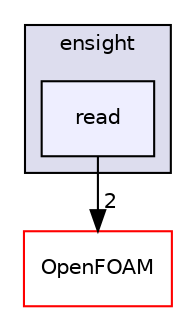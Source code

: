 digraph "src/fileFormats/ensight/read" {
  bgcolor=transparent;
  compound=true
  node [ fontsize="10", fontname="Helvetica"];
  edge [ labelfontsize="10", labelfontname="Helvetica"];
  subgraph clusterdir_96586e5e3382cdca7ec33a231393ed79 {
    graph [ bgcolor="#ddddee", pencolor="black", label="ensight" fontname="Helvetica", fontsize="10", URL="dir_96586e5e3382cdca7ec33a231393ed79.html"]
  dir_b3d947633efd8faf05f83559cca4d743 [shape=box, label="read", style="filled", fillcolor="#eeeeff", pencolor="black", URL="dir_b3d947633efd8faf05f83559cca4d743.html"];
  }
  dir_c5473ff19b20e6ec4dfe5c310b3778a8 [shape=box label="OpenFOAM" color="red" URL="dir_c5473ff19b20e6ec4dfe5c310b3778a8.html"];
  dir_b3d947633efd8faf05f83559cca4d743->dir_c5473ff19b20e6ec4dfe5c310b3778a8 [headlabel="2", labeldistance=1.5 headhref="dir_000690_002151.html"];
}
